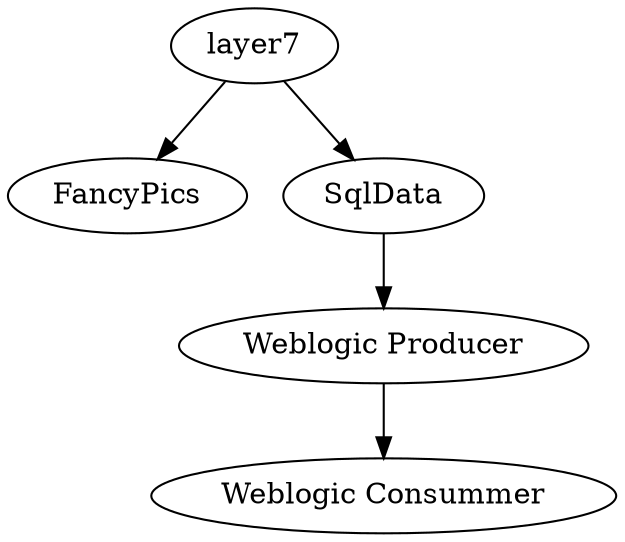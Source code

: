 digraph layer7 {
	layer7 -> FancyPics;
	layer7 -> SqlData;
	SqlData -> "Weblogic Producer";
	"Weblogic Producer" -> "Weblogic Consummer";

}
